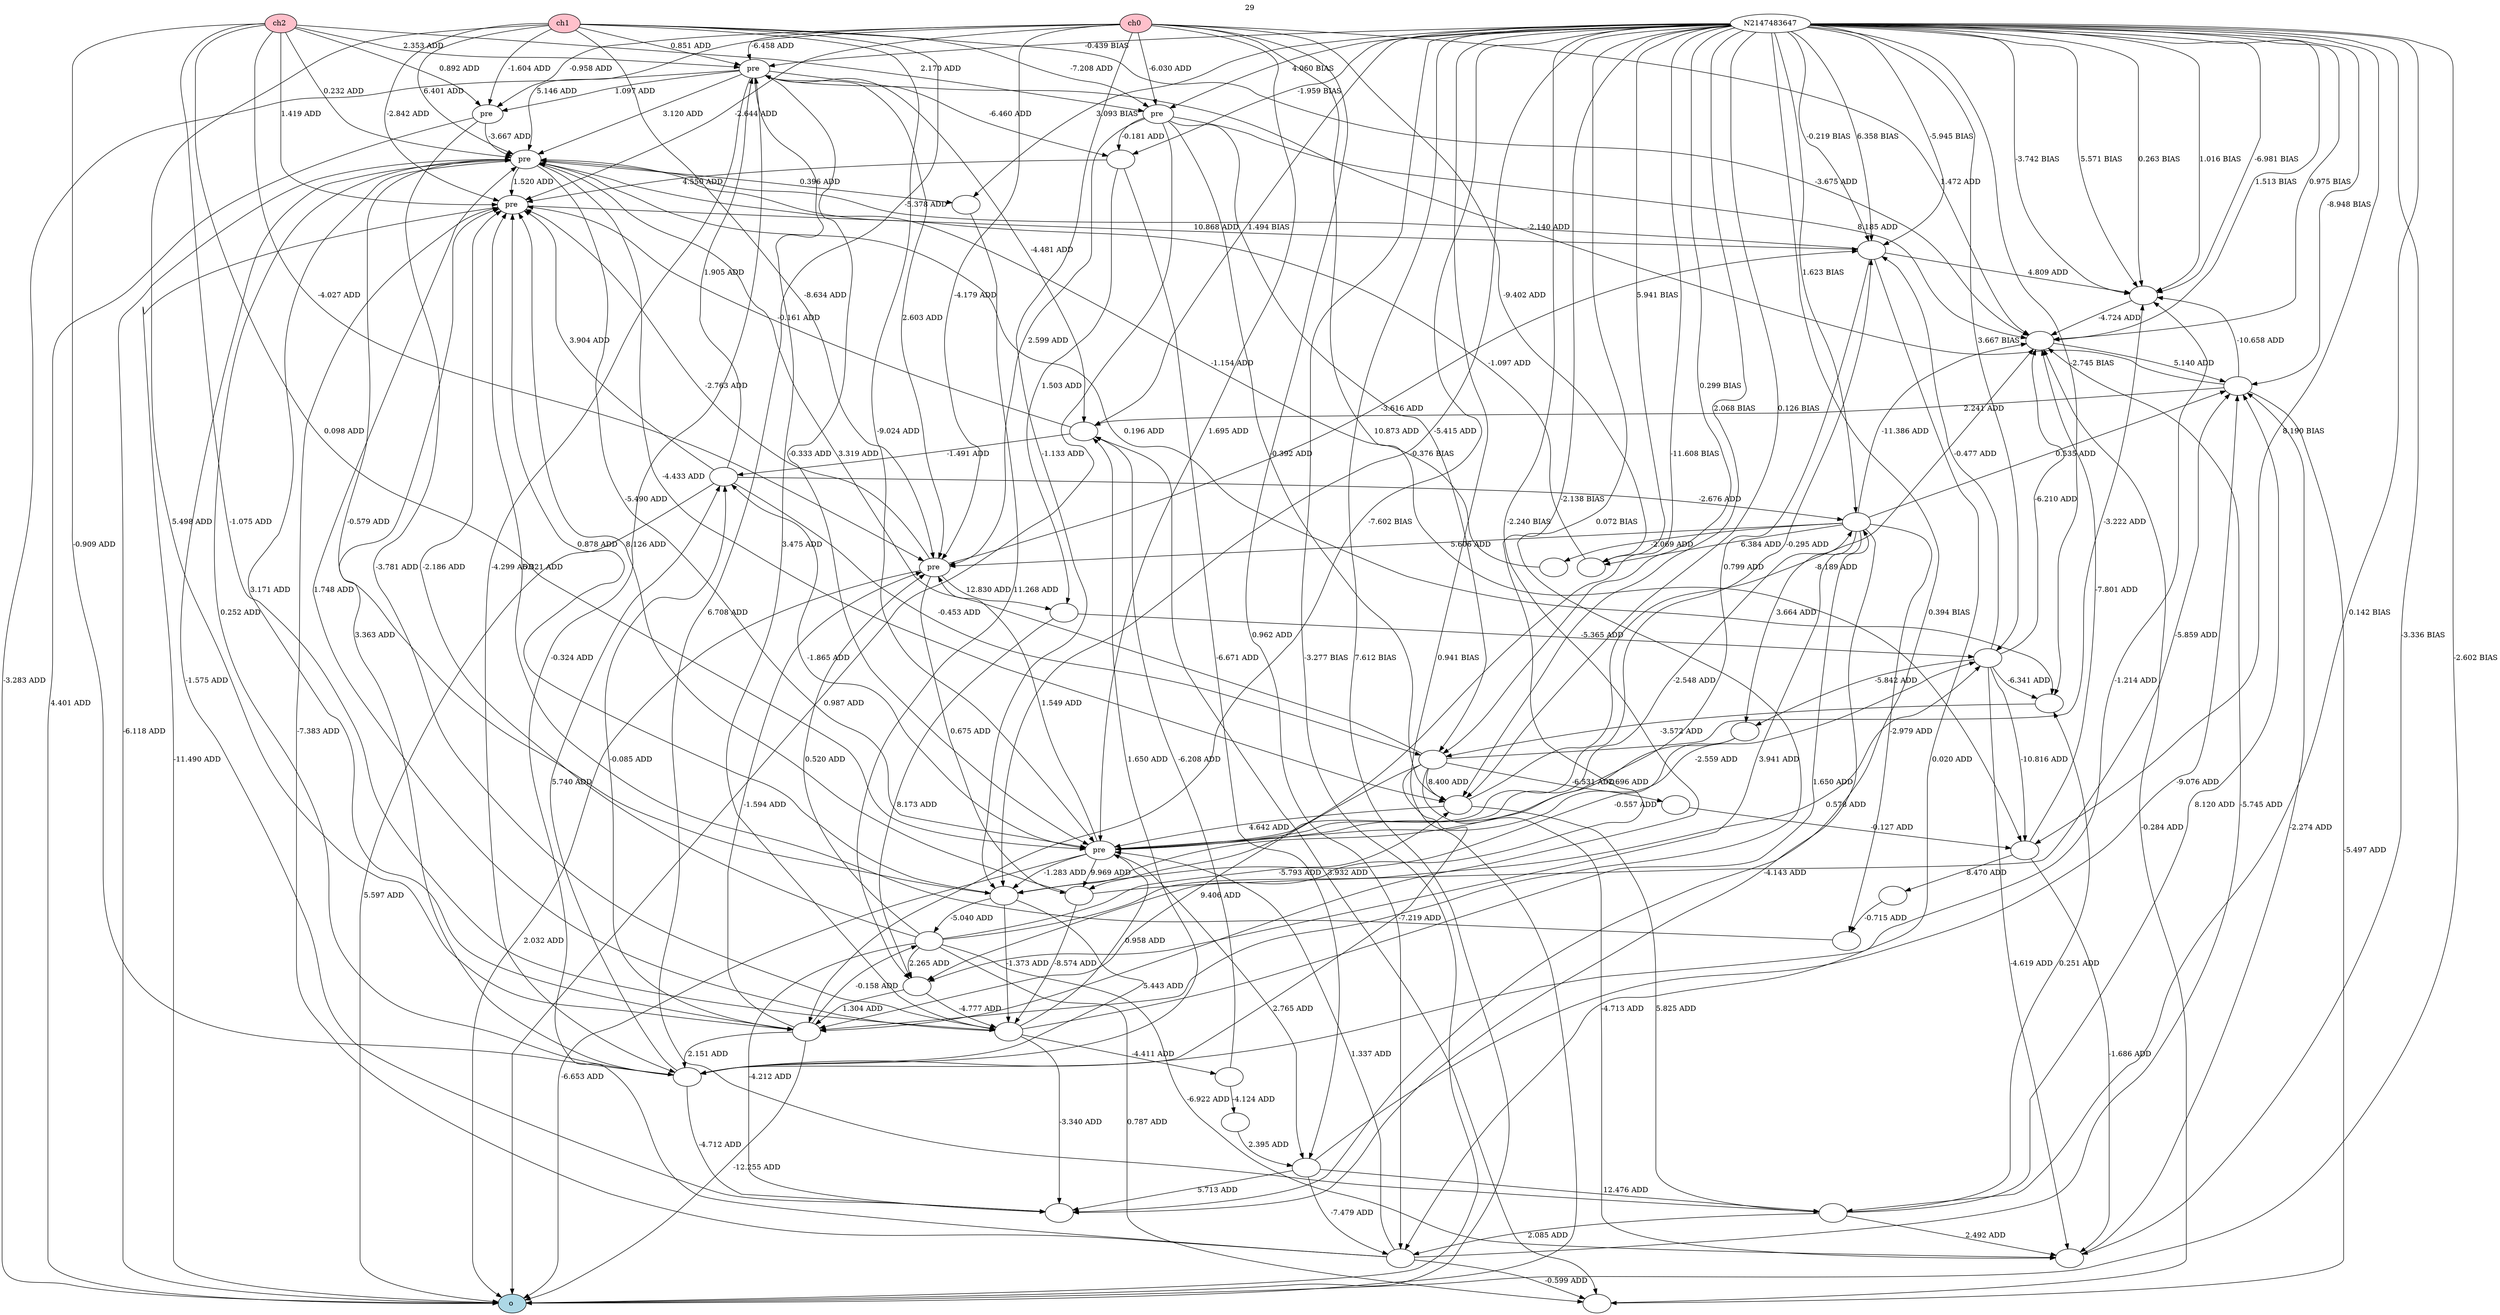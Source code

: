 digraph g {
graph [overlap="false"];
N251372 -> N251365 [label="-6.458 ADD"];
N251372 -> N251366 [label="-6.030 ADD"];
N251372 -> N251369 [label="-2.644 ADD"];
N251372 -> N251371 [label="-0.958 ADD"];
N251372 -> N251368 [label="5.146 ADD"];
N251372 -> N251370 [label="1.695 ADD"];
N251372 -> N251367 [label="-4.179 ADD"];
N251373 -> N251365 [label="2.353 ADD"];
N251373 -> N251366 [label="2.170 ADD"];
N251373 -> N251369 [label="1.419 ADD"];
N251373 -> N251371 [label="0.892 ADD"];
N251373 -> N251368 [label="0.232 ADD"];
N251373 -> N251370 [label="0.098 ADD"];
N251373 -> N251367 [label="-4.027 ADD"];
N251374 -> N251365 [label="0.851 ADD"];
N251374 -> N251366 [label="-7.208 ADD"];
N251374 -> N251369 [label="-2.842 ADD"];
N251374 -> N251371 [label="-1.604 ADD"];
N251374 -> N251368 [label="6.401 ADD"];
N251374 -> N251370 [label="-9.024 ADD"];
N251374 -> N251367 [label="-8.634 ADD"];
N251365 -> N251375 [label="-3.283 ADD"];
N251366 -> N251375 [label="0.987 ADD"];
N251369 -> N251375 [label="-11.490 ADD"];
N251371 -> N251375 [label="4.401 ADD"];
N251368 -> N251375 [label="-6.118 ADD"];
N251370 -> N251375 [label="-6.653 ADD"];
N251367 -> N251375 [label="2.032 ADD"];
N251365 -> N252286 [label="-4.299 ADD"];
N252286 -> N251368 [label="0.252 ADD"];
N251370 -> N252287 [label="-1.283 ADD"];
N252287 -> N252286 [label="5.443 ADD"];
N251371 -> N251368 [label="-3.667 ADD"];
N251365 -> N251367 [label="2.603 ADD"];
N251368 -> N251369 [label="1.520 ADD"];
N251366 -> N253615 [label="-5.415 ADD"];
N253615 -> N251368 [label="3.319 ADD"];
N253615 -> N252286 [label="-7.219 ADD"];
N251369 -> N254915 [label="10.868 ADD"];
N254915 -> N252287 [label="0.799 ADD"];
N251367 -> N251369 [label="-2.763 ADD"];
N254915 -> N251368 [label="-5.378 ADD"];
N251368 -> N251370 [label="-5.490 ADD"];
N2147483647 -> N252287 [label="-0.376 BIAS"];
N2147483647 -> N254915 [label="-5.945 BIAS"];
N2147483647 -> N251366 [label="4.060 BIAS"];
N251373 -> N252286 [label="-0.909 ADD"];
N252287 -> N251369 [label="0.878 ADD"];
N2147483647 -> N251365 [label="-0.439 BIAS"];
N251366 -> N251367 [label="2.599 ADD"];
N2147483647 -> N254915 [label="-0.219 BIAS"];
N251368 -> N262488 [label="-4.433 ADD"];
N262488 -> N251370 [label="4.642 ADD"];
N253615 -> N262488 [label="8.400 ADD"];
N2147483647 -> N253615 [label="0.299 BIAS"];
N251370 -> N263515 [label="-1.865 ADD"];
N263515 -> N251369 [label="3.904 ADD"];
N251372 -> N263516 [label="0.962 ADD"];
N263516 -> N251370 [label="1.337 ADD"];
N251365 -> N263517 [label="-4.481 ADD"];
N263517 -> N263515 [label="-1.491 ADD"];
N263515 -> N251365 [label="1.905 ADD"];
N251372 -> N252287 [label="-1.133 ADD"];
N2147483647 -> N251375 [label="-3.277 BIAS"];
N253615 -> N264910 [label="9.406 ADD"];
N264910 -> N251375 [label="-12.255 ADD"];
N263516 -> N251369 [label="-7.383 ADD"];
N2147483647 -> N251375 [label="7.612 BIAS"];
N251367 -> N254915 [label="-3.616 ADD"];
N2147483647 -> N264910 [label="-7.602 BIAS"];
N2147483647 -> N263517 [label="1.494 BIAS"];
N252286 -> N251369 [label="3.363 ADD"];
N252286 -> N263515 [label="5.740 ADD"];
N251374 -> N268131 [label="6.708 ADD"];
N268131 -> N263516 [label="2.085 ADD"];
N251373 -> N269336 [label="-1.075 ADD"];
N269336 -> N251368 [label="1.748 ADD"];
N2147483647 -> N262488 [label="2.068 BIAS"];
N2147483647 -> N268131 [label="0.142 BIAS"];
N269336 -> N251370 [label="0.958 ADD"];
N251368 -> N252287 [label="-0.579 ADD"];
N264910 -> N252286 [label="2.151 ADD"];
N268131 -> N278557 [label="8.120 ADD"];
N278557 -> N263517 [label="2.241 ADD"];
N251365 -> N251371 [label="1.097 ADD"];
N264910 -> N263515 [label="-0.085 ADD"];
N2147483647 -> N262488 [label="0.126 BIAS"];
N264910 -> N251367 [label="-1.594 ADD"];
N2147483647 -> N254915 [label="6.358 BIAS"];
N2147483647 -> N251375 [label="0.941 BIAS"];
N262488 -> N284263 [label="-8.189 ADD"];
N284263 -> N278557 [label="5.140 ADD"];
N252286 -> N263517 [label="1.650 ADD"];
N262488 -> N268131 [label="5.825 ADD"];
N252287 -> N285021 [label="-5.040 ADD"];
N285021 -> N262488 [label="-5.793 ADD"];
N2147483647 -> N284263 [label="1.513 BIAS"];
N285021 -> N251367 [label="0.520 ADD"];
N251372 -> N284263 [label="1.472 ADD"];
N251370 -> N254915 [label="-0.295 ADD"];
N285021 -> N251369 [label="-2.186 ADD"];
N251370 -> N293724 [label="-2.559 ADD"];
N293724 -> N254915 [label="-0.477 ADD"];
N293724 -> N294476 [label="-5.842 ADD"];
N294476 -> N251370 [label="-2.696 ADD"];
N251374 -> N284263 [label="-3.675 ADD"];
N251370 -> N298834 [label="9.969 ADD"];
N298834 -> N278557 [label="-5.859 ADD"];
N251374 -> N264910 [label="5.498 ADD"];
N285021 -> N293724 [label="0.578 ADD"];
N251370 -> N300242 [label="2.765 ADD"];
N300242 -> N263516 [label="-7.479 ADD"];
N251370 -> N303837 [label="-2.548 ADD"];
N303837 -> N294476 [label="3.664 ADD"];
N303837 -> N278557 [label="0.535 ADD"];
N2147483647 -> N303837 [label="1.623 BIAS"];
N263515 -> N303837 [label="-2.676 ADD"];
N251366 -> N315952 [label="-0.181 ADD"];
N315952 -> N300242 [label="-6.671 ADD"];
N293724 -> N317812 [label="-4.619 ADD"];
N317812 -> N278557 [label="-2.274 ADD"];
N251371 -> N269336 [label="-3.781 ADD"];
N251366 -> N284263 [label="8.185 ADD"];
N294476 -> N252287 [label="-0.557 ADD"];
N269336 -> N303837 [label="1.650 ADD"];
N264910 -> N285021 [label="-0.158 ADD"];
N251366 -> N262488 [label="-0.392 ADD"];
N303837 -> N251367 [label="5.606 ADD"];
N251368 -> N264910 [label="3.171 ADD"];
N252287 -> N269336 [label="-1.373 ADD"];
N251365 -> N251368 [label="3.120 ADD"];
N285021 -> N328252 [label="-4.212 ADD"];
N328252 -> N251368 [label="-1.575 ADD"];
N2147483647 -> N293724 [label="3.667 BIAS"];
N2147483647 -> N264910 [label="-2.240 BIAS"];
N263516 -> N251365 [label="-0.324 ADD"];
N303837 -> N333625 [label="3.941 ADD"];
N333625 -> N264910 [label="1.304 ADD"];
N263515 -> N253615 [label="-0.453 ADD"];
N251370 -> N251367 [label="1.549 ADD"];
N315952 -> N251369 [label="4.550 ADD"];
N252286 -> N340699 [label="-1.214 ADD"];
N340699 -> N284263 [label="-4.724 ADD"];
N268131 -> N317812 [label="2.492 ADD"];
N303837 -> N284263 [label="-11.386 ADD"];
N2147483647 -> N251375 [label="-2.602 BIAS"];
N2147483647 -> N340699 [label="-3.742 BIAS"];
N2147483647 -> N317812 [label="-3.336 BIAS"];
N285021 -> N333625 [label="2.265 ADD"];
N2147483647 -> N340699 [label="5.571 BIAS"];
N2147483647 -> N328252 [label="0.394 BIAS"];
N293724 -> N284263 [label="-6.210 ADD"];
N303837 -> N328252 [label="-4.143 ADD"];
N2147483647 -> N315952 [label="-1.959 BIAS"];
N2147483647 -> N284263 [label="0.975 BIAS"];
N315952 -> N379418 [label="1.503 ADD"];
N379418 -> N333625 [label="8.173 ADD"];
N2147483647 -> N298834 [label="-11.608 BIAS"];
N379418 -> N293724 [label="-5.365 ADD"];
N300242 -> N278557 [label="-9.076 ADD"];
N254915 -> N340699 [label="4.809 ADD"];
N251365 -> N269336 [label="3.475 ADD"];
N285021 -> N317812 [label="-6.922 ADD"];
N333625 -> N269336 [label="-4.777 ADD"];
N278557 -> N251365 [label="-2.140 ADD"];
N269336 -> N405567 [label="-4.411 ADD"];
N405567 -> N263517 [label="-6.208 ADD"];
N2147483647 -> N333625 [label="-2.138 BIAS"];
N278557 -> N405572 [label="-5.497 ADD"];
N405572 -> N284263 [label="-0.284 ADD"];
N263515 -> N251375 [label="5.597 ADD"];
N251372 -> N410803 [label="10.873 ADD"];
N410803 -> N317812 [label="-1.686 ADD"];
N251365 -> N315952 [label="-6.460 ADD"];
N293724 -> N410803 [label="-10.816 ADD"];
N251368 -> N420127 [label="0.196 ADD"];
N420127 -> N253615 [label="-3.572 ADD"];
N263516 -> N284263 [label="-5.745 ADD"];
N300242 -> N268131 [label="12.476 ADD"];
N254915 -> N263516 [label="0.020 ADD"];
N263517 -> N251369 [label="-0.161 ADD"];
N251372 -> N424316 [label="-9.402 ADD"];
N424316 -> N251368 [label="-1.097 ADD"];
N2147483647 -> N340699 [label="0.263 BIAS"];
N268131 -> N420127 [label="0.251 ADD"];
N253615 -> N340699 [label="-3.222 ADD"];
N251365 -> N251370 [label="-0.333 ADD"];
N410803 -> N284263 [label="-7.801 ADD"];
N263517 -> N405572 [label="3.932 ADD"];
N2147483647 -> N340699 [label="1.016 BIAS"];
N251367 -> N298834 [label="0.675 ADD"];
N2147483647 -> N264910 [label="0.072 BIAS"];
N2147483647 -> N278557 [label="-8.948 BIAS"];
N2147483647 -> N424316 [label="5.941 BIAS"];
N2147483647 -> N420127 [label="-2.745 BIAS"];
N300242 -> N328252 [label="5.713 ADD"];
N2147483647 -> N340699 [label="-6.981 BIAS"];
N303837 -> N463951 [label="-2.979 ADD"];
N463951 -> N251369 [label="6.321 ADD"];
N269336 -> N328252 [label="-3.340 ADD"];
N251367 -> N379418 [label="12.830 ADD"];
N298834 -> N251369 [label="8.126 ADD"];
N285021 -> N405572 [label="0.787 ADD"];
N252286 -> N328252 [label="-4.712 ADD"];
N303837 -> N478389 [label="-2.069 ADD"];
N478389 -> N251368 [label="-1.154 ADD"];
N303837 -> N424316 [label="6.384 ADD"];
N2147483647 -> N410803 [label="8.190 BIAS"];
N251368 -> N496307 [label="0.396 ADD"];
N496307 -> N333625 [label="11.268 ADD"];
N405567 -> N496308 [label="-4.124 ADD"];
N496308 -> N300242 [label="2.395 ADD"];
N298834 -> N269336 [label="-8.574 ADD"];
N253615 -> N317812 [label="-4.713 ADD"];
N410803 -> N500907 [label="8.470 ADD"];
N500907 -> N463951 [label="-0.715 ADD"];
N263516 -> N405572 [label="-0.599 ADD"];
N2147483647 -> N496307 [label="3.093 BIAS"];
N253615 -> N504900 [label="-6.531 ADD"];
N504900 -> N410803 [label="-0.127 ADD"];
N278557 -> N340699 [label="-10.658 ADD"];
N293724 -> N420127 [label="-6.341 ADD"];
N251365 [label="pre ",fillcolor="white",style="filled"];
N251366 [label="pre ",fillcolor="white",style="filled"];
N251367 [label="pre ",fillcolor="white",style="filled"];
N251368 [label="pre ",fillcolor="white",style="filled"];
N251369 [label="pre ",fillcolor="white",style="filled"];
N251370 [label="pre ",fillcolor="white",style="filled"];
N251371 [label="pre ",fillcolor="white",style="filled"];
N251372 [label="ch0 ",fillcolor="pink",style="filled"];
N251373 [label="ch2 ",fillcolor="pink",style="filled"];
N251374 [label="ch1 ",fillcolor="pink",style="filled"];
N251375 [label="o ",fillcolor="lightblue",style="filled"];
N252286 [label=" ",fillcolor="white",style="filled"];
N252287 [label=" ",fillcolor="white",style="filled"];
N253615 [label=" ",fillcolor="white",style="filled"];
N254915 [label=" ",fillcolor="white",style="filled"];
N262488 [label=" ",fillcolor="white",style="filled"];
N263515 [label=" ",fillcolor="white",style="filled"];
N263516 [label=" ",fillcolor="white",style="filled"];
N263517 [label=" ",fillcolor="white",style="filled"];
N264910 [label=" ",fillcolor="white",style="filled"];
N268131 [label=" ",fillcolor="white",style="filled"];
N269336 [label=" ",fillcolor="white",style="filled"];
N278557 [label=" ",fillcolor="white",style="filled"];
N284263 [label=" ",fillcolor="white",style="filled"];
N285021 [label=" ",fillcolor="white",style="filled"];
N293724 [label=" ",fillcolor="white",style="filled"];
N294476 [label=" ",fillcolor="white",style="filled"];
N298834 [label=" ",fillcolor="white",style="filled"];
N300242 [label=" ",fillcolor="white",style="filled"];
N303837 [label=" ",fillcolor="white",style="filled"];
N315952 [label=" ",fillcolor="white",style="filled"];
N317812 [label=" ",fillcolor="white",style="filled"];
N328252 [label=" ",fillcolor="white",style="filled"];
N333625 [label=" ",fillcolor="white",style="filled"];
N340699 [label=" ",fillcolor="white",style="filled"];
N379418 [label=" ",fillcolor="white",style="filled"];
N405567 [label=" ",fillcolor="white",style="filled"];
N405572 [label=" ",fillcolor="white",style="filled"];
N410803 [label=" ",fillcolor="white",style="filled"];
N420127 [label=" ",fillcolor="white",style="filled"];
N424316 [label=" ",fillcolor="white",style="filled"];
N463951 [label=" ",fillcolor="white",style="filled"];
N478389 [label=" ",fillcolor="white",style="filled"];
N496307 [label=" ",fillcolor="white",style="filled"];
N496308 [label=" ",fillcolor="white",style="filled"];
N500907 [label=" ",fillcolor="white",style="filled"];
N504900 [label=" ",fillcolor="white",style="filled"];
{rank=min; N251372; N251373; N251374; }
{rank=max; N251375; }
labelloc="t"
label="29"
}
